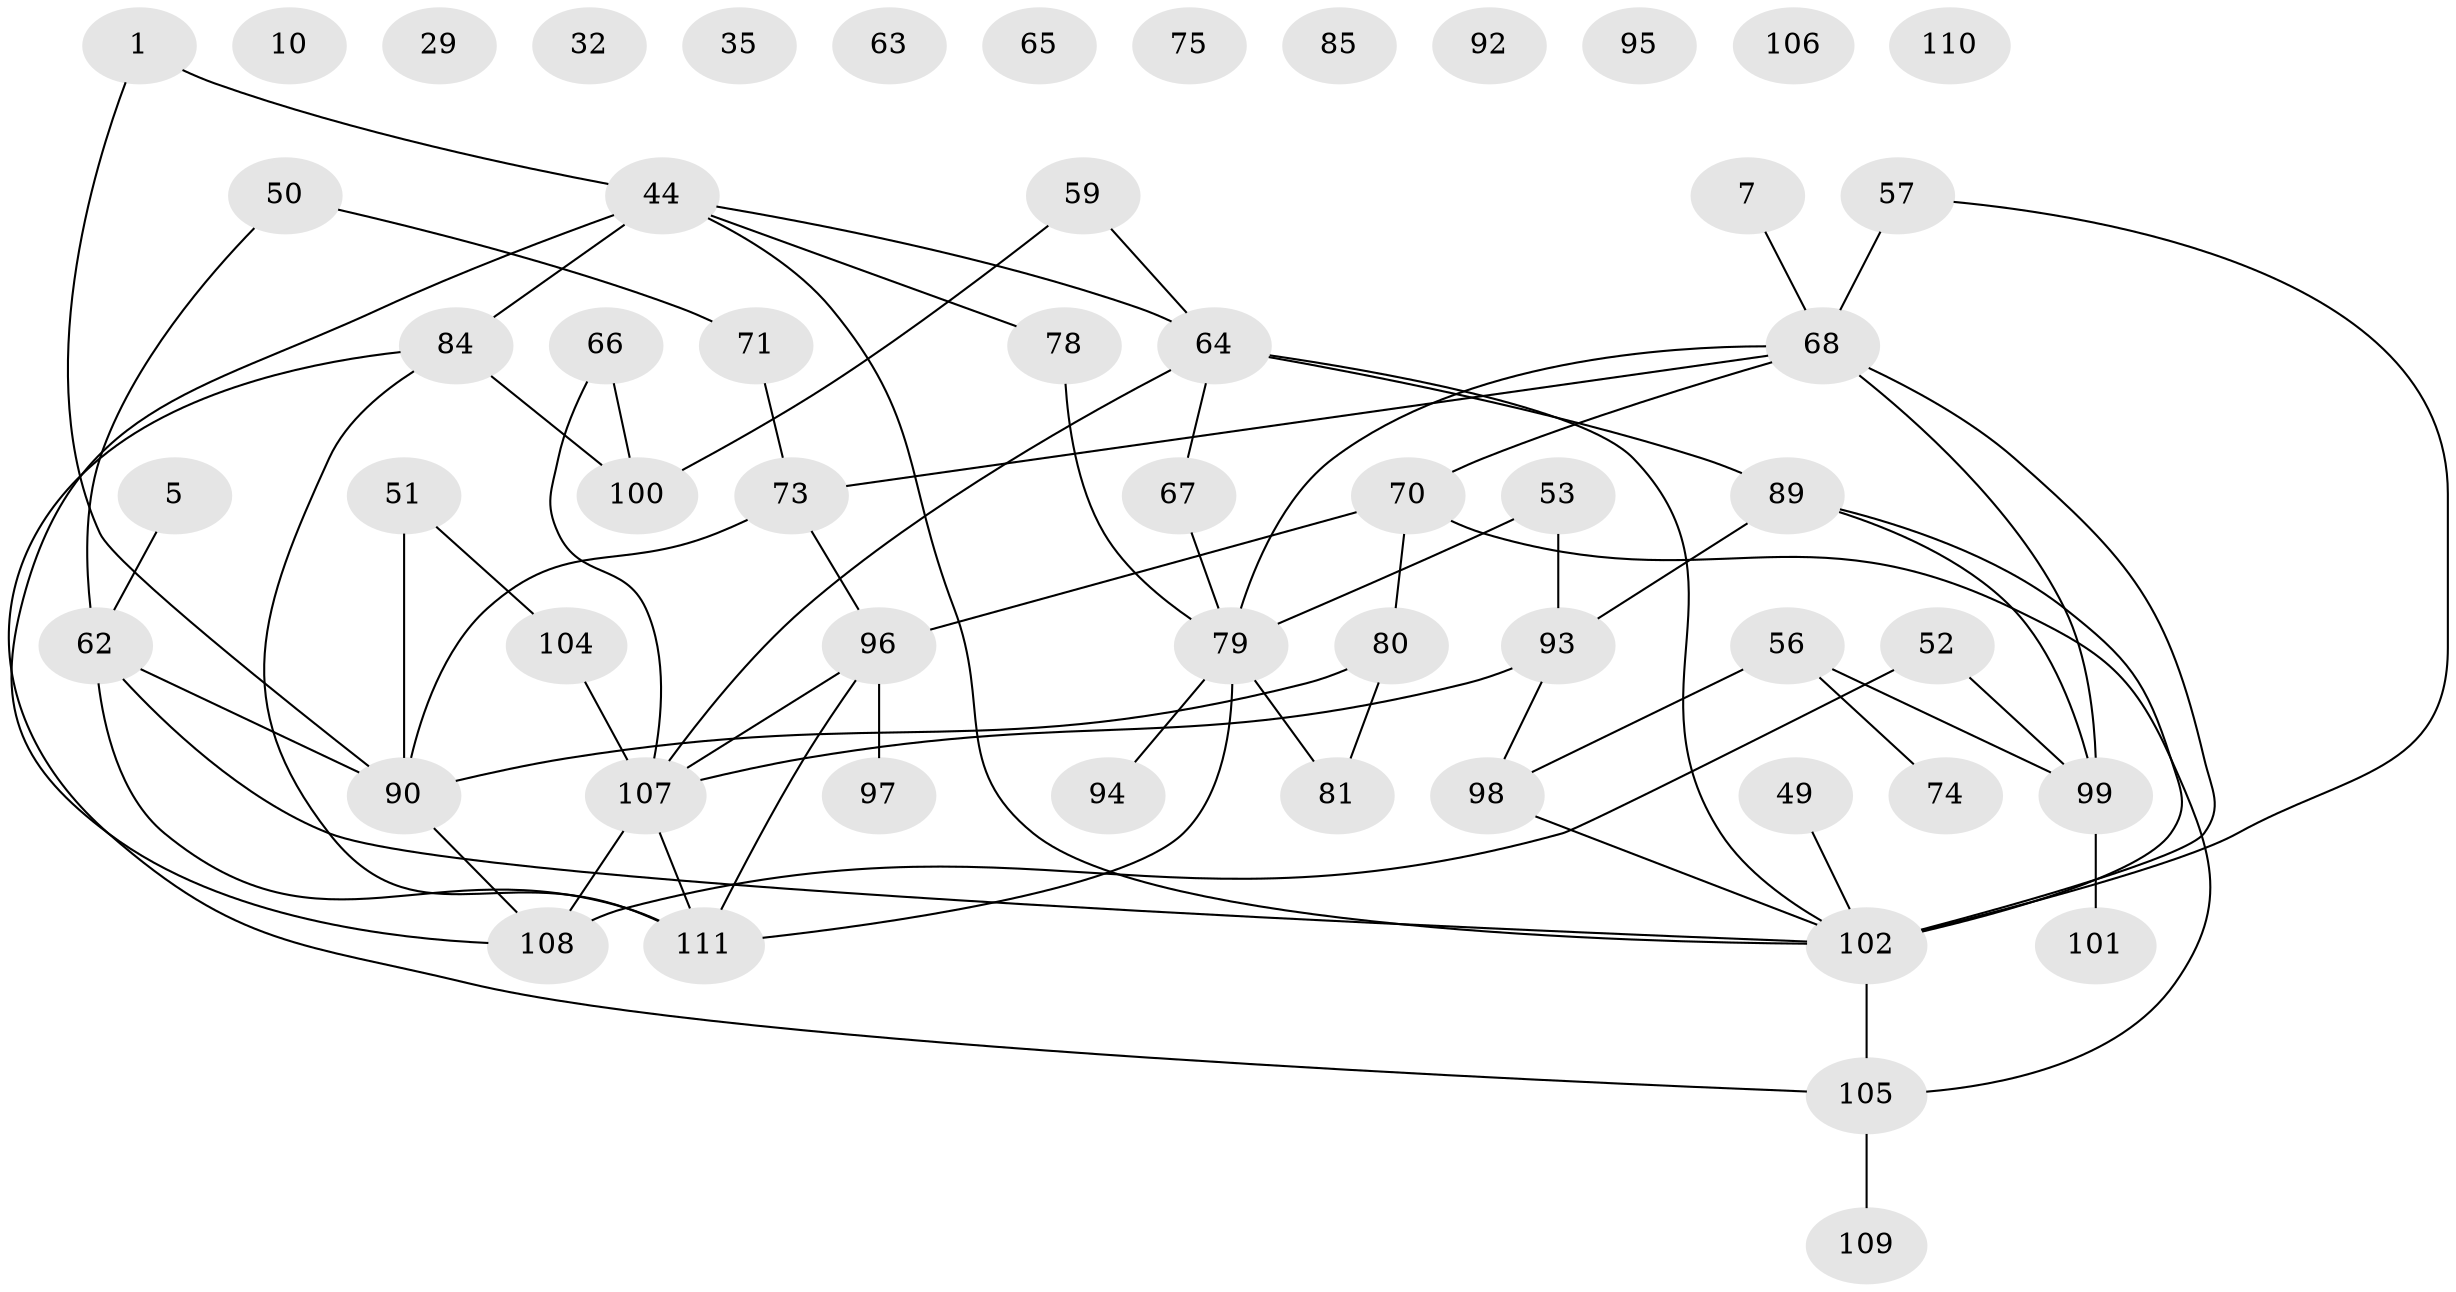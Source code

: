 // original degree distribution, {2: 0.3333333333333333, 1: 0.12612612612612611, 4: 0.10810810810810811, 3: 0.17117117117117117, 0: 0.10810810810810811, 5: 0.12612612612612611, 8: 0.009009009009009009, 6: 0.009009009009009009, 9: 0.009009009009009009}
// Generated by graph-tools (version 1.1) at 2025/39/03/09/25 04:39:01]
// undirected, 55 vertices, 71 edges
graph export_dot {
graph [start="1"]
  node [color=gray90,style=filled];
  1;
  5;
  7;
  10;
  29;
  32;
  35;
  44;
  49;
  50;
  51;
  52;
  53;
  56 [super="+42"];
  57;
  59;
  62;
  63;
  64 [super="+20+34+24+38+33"];
  65;
  66;
  67;
  68 [super="+60"];
  70 [super="+12+11"];
  71;
  73;
  74;
  75;
  78 [super="+36"];
  79 [super="+17+72"];
  80 [super="+48"];
  81;
  84 [super="+28"];
  85;
  89 [super="+18"];
  90 [super="+2+30"];
  92;
  93 [super="+27"];
  94;
  95;
  96 [super="+88"];
  97;
  98;
  99 [super="+19"];
  100 [super="+55"];
  101;
  102 [super="+37+76+87"];
  104 [super="+4"];
  105 [super="+43+91"];
  106;
  107 [super="+103+82"];
  108 [super="+22+86"];
  109;
  110;
  111 [super="+69+77"];
  1 -- 44;
  1 -- 90;
  5 -- 62;
  7 -- 68;
  44 -- 78;
  44 -- 84 [weight=2];
  44 -- 108;
  44 -- 64 [weight=2];
  44 -- 102;
  49 -- 102;
  50 -- 62;
  50 -- 71;
  51 -- 90;
  51 -- 104;
  52 -- 99;
  52 -- 108;
  53 -- 79;
  53 -- 93;
  56 -- 74 [weight=2];
  56 -- 98 [weight=2];
  56 -- 99;
  57 -- 68 [weight=2];
  57 -- 102;
  59 -- 64;
  59 -- 100;
  62 -- 90 [weight=2];
  62 -- 111;
  62 -- 102;
  64 -- 107 [weight=2];
  64 -- 102;
  64 -- 89;
  64 -- 67;
  66 -- 100;
  66 -- 107;
  67 -- 79;
  68 -- 73 [weight=2];
  68 -- 79 [weight=2];
  68 -- 99;
  68 -- 102 [weight=3];
  68 -- 70;
  70 -- 105;
  70 -- 80 [weight=2];
  70 -- 96;
  71 -- 73;
  73 -- 90;
  73 -- 96;
  78 -- 79;
  79 -- 94;
  79 -- 81;
  79 -- 111;
  80 -- 81;
  80 -- 90;
  84 -- 100 [weight=2];
  84 -- 111;
  84 -- 105;
  89 -- 99;
  89 -- 93 [weight=2];
  89 -- 102;
  90 -- 108;
  93 -- 98;
  93 -- 107;
  96 -- 97;
  96 -- 107;
  96 -- 111;
  98 -- 102;
  99 -- 101;
  102 -- 105 [weight=2];
  104 -- 107;
  105 -- 109;
  107 -- 108 [weight=2];
  107 -- 111;
}
